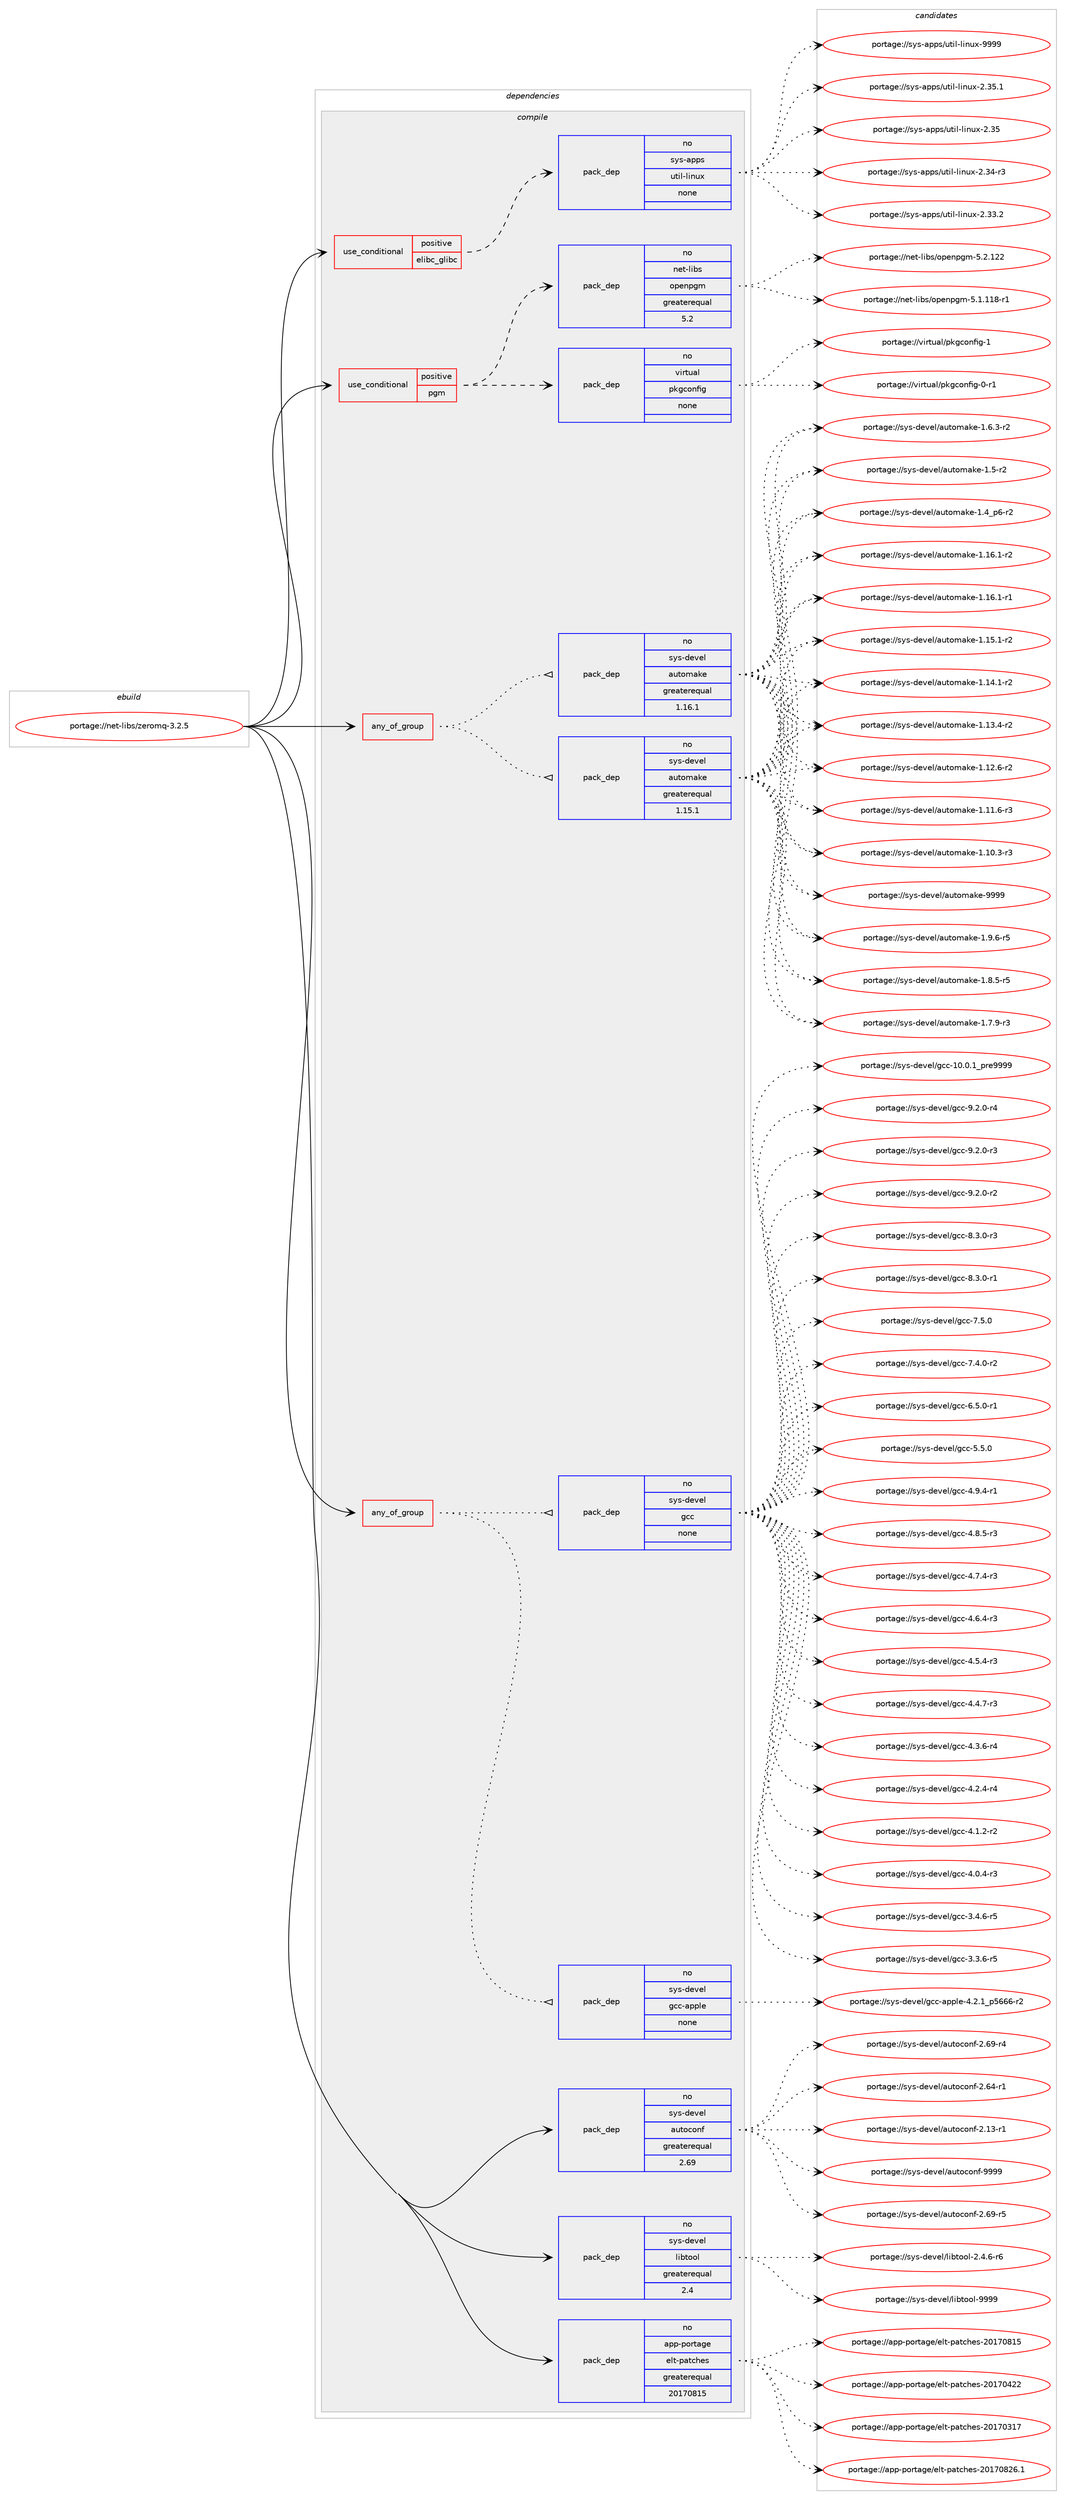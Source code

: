 digraph prolog {

# *************
# Graph options
# *************

newrank=true;
concentrate=true;
compound=true;
graph [rankdir=LR,fontname=Helvetica,fontsize=10,ranksep=1.5];#, ranksep=2.5, nodesep=0.2];
edge  [arrowhead=vee];
node  [fontname=Helvetica,fontsize=10];

# **********
# The ebuild
# **********

subgraph cluster_leftcol {
color=gray;
rank=same;
label=<<i>ebuild</i>>;
id [label="portage://net-libs/zeromq-3.2.5", color=red, width=4, href="../net-libs/zeromq-3.2.5.svg"];
}

# ****************
# The dependencies
# ****************

subgraph cluster_midcol {
color=gray;
label=<<i>dependencies</i>>;
subgraph cluster_compile {
fillcolor="#eeeeee";
style=filled;
label=<<i>compile</i>>;
subgraph any1419 {
dependency78064 [label=<<TABLE BORDER="0" CELLBORDER="1" CELLSPACING="0" CELLPADDING="4"><TR><TD CELLPADDING="10">any_of_group</TD></TR></TABLE>>, shape=none, color=red];subgraph pack60404 {
dependency78065 [label=<<TABLE BORDER="0" CELLBORDER="1" CELLSPACING="0" CELLPADDING="4" WIDTH="220"><TR><TD ROWSPAN="6" CELLPADDING="30">pack_dep</TD></TR><TR><TD WIDTH="110">no</TD></TR><TR><TD>sys-devel</TD></TR><TR><TD>automake</TD></TR><TR><TD>greaterequal</TD></TR><TR><TD>1.16.1</TD></TR></TABLE>>, shape=none, color=blue];
}
dependency78064:e -> dependency78065:w [weight=20,style="dotted",arrowhead="oinv"];
subgraph pack60405 {
dependency78066 [label=<<TABLE BORDER="0" CELLBORDER="1" CELLSPACING="0" CELLPADDING="4" WIDTH="220"><TR><TD ROWSPAN="6" CELLPADDING="30">pack_dep</TD></TR><TR><TD WIDTH="110">no</TD></TR><TR><TD>sys-devel</TD></TR><TR><TD>automake</TD></TR><TR><TD>greaterequal</TD></TR><TR><TD>1.15.1</TD></TR></TABLE>>, shape=none, color=blue];
}
dependency78064:e -> dependency78066:w [weight=20,style="dotted",arrowhead="oinv"];
}
id:e -> dependency78064:w [weight=20,style="solid",arrowhead="vee"];
subgraph any1420 {
dependency78067 [label=<<TABLE BORDER="0" CELLBORDER="1" CELLSPACING="0" CELLPADDING="4"><TR><TD CELLPADDING="10">any_of_group</TD></TR></TABLE>>, shape=none, color=red];subgraph pack60406 {
dependency78068 [label=<<TABLE BORDER="0" CELLBORDER="1" CELLSPACING="0" CELLPADDING="4" WIDTH="220"><TR><TD ROWSPAN="6" CELLPADDING="30">pack_dep</TD></TR><TR><TD WIDTH="110">no</TD></TR><TR><TD>sys-devel</TD></TR><TR><TD>gcc</TD></TR><TR><TD>none</TD></TR><TR><TD></TD></TR></TABLE>>, shape=none, color=blue];
}
dependency78067:e -> dependency78068:w [weight=20,style="dotted",arrowhead="oinv"];
subgraph pack60407 {
dependency78069 [label=<<TABLE BORDER="0" CELLBORDER="1" CELLSPACING="0" CELLPADDING="4" WIDTH="220"><TR><TD ROWSPAN="6" CELLPADDING="30">pack_dep</TD></TR><TR><TD WIDTH="110">no</TD></TR><TR><TD>sys-devel</TD></TR><TR><TD>gcc-apple</TD></TR><TR><TD>none</TD></TR><TR><TD></TD></TR></TABLE>>, shape=none, color=blue];
}
dependency78067:e -> dependency78069:w [weight=20,style="dotted",arrowhead="oinv"];
}
id:e -> dependency78067:w [weight=20,style="solid",arrowhead="vee"];
subgraph cond16175 {
dependency78070 [label=<<TABLE BORDER="0" CELLBORDER="1" CELLSPACING="0" CELLPADDING="4"><TR><TD ROWSPAN="3" CELLPADDING="10">use_conditional</TD></TR><TR><TD>positive</TD></TR><TR><TD>elibc_glibc</TD></TR></TABLE>>, shape=none, color=red];
subgraph pack60408 {
dependency78071 [label=<<TABLE BORDER="0" CELLBORDER="1" CELLSPACING="0" CELLPADDING="4" WIDTH="220"><TR><TD ROWSPAN="6" CELLPADDING="30">pack_dep</TD></TR><TR><TD WIDTH="110">no</TD></TR><TR><TD>sys-apps</TD></TR><TR><TD>util-linux</TD></TR><TR><TD>none</TD></TR><TR><TD></TD></TR></TABLE>>, shape=none, color=blue];
}
dependency78070:e -> dependency78071:w [weight=20,style="dashed",arrowhead="vee"];
}
id:e -> dependency78070:w [weight=20,style="solid",arrowhead="vee"];
subgraph cond16176 {
dependency78072 [label=<<TABLE BORDER="0" CELLBORDER="1" CELLSPACING="0" CELLPADDING="4"><TR><TD ROWSPAN="3" CELLPADDING="10">use_conditional</TD></TR><TR><TD>positive</TD></TR><TR><TD>pgm</TD></TR></TABLE>>, shape=none, color=red];
subgraph pack60409 {
dependency78073 [label=<<TABLE BORDER="0" CELLBORDER="1" CELLSPACING="0" CELLPADDING="4" WIDTH="220"><TR><TD ROWSPAN="6" CELLPADDING="30">pack_dep</TD></TR><TR><TD WIDTH="110">no</TD></TR><TR><TD>virtual</TD></TR><TR><TD>pkgconfig</TD></TR><TR><TD>none</TD></TR><TR><TD></TD></TR></TABLE>>, shape=none, color=blue];
}
dependency78072:e -> dependency78073:w [weight=20,style="dashed",arrowhead="vee"];
subgraph pack60410 {
dependency78074 [label=<<TABLE BORDER="0" CELLBORDER="1" CELLSPACING="0" CELLPADDING="4" WIDTH="220"><TR><TD ROWSPAN="6" CELLPADDING="30">pack_dep</TD></TR><TR><TD WIDTH="110">no</TD></TR><TR><TD>net-libs</TD></TR><TR><TD>openpgm</TD></TR><TR><TD>greaterequal</TD></TR><TR><TD>5.2</TD></TR></TABLE>>, shape=none, color=blue];
}
dependency78072:e -> dependency78074:w [weight=20,style="dashed",arrowhead="vee"];
}
id:e -> dependency78072:w [weight=20,style="solid",arrowhead="vee"];
subgraph pack60411 {
dependency78075 [label=<<TABLE BORDER="0" CELLBORDER="1" CELLSPACING="0" CELLPADDING="4" WIDTH="220"><TR><TD ROWSPAN="6" CELLPADDING="30">pack_dep</TD></TR><TR><TD WIDTH="110">no</TD></TR><TR><TD>app-portage</TD></TR><TR><TD>elt-patches</TD></TR><TR><TD>greaterequal</TD></TR><TR><TD>20170815</TD></TR></TABLE>>, shape=none, color=blue];
}
id:e -> dependency78075:w [weight=20,style="solid",arrowhead="vee"];
subgraph pack60412 {
dependency78076 [label=<<TABLE BORDER="0" CELLBORDER="1" CELLSPACING="0" CELLPADDING="4" WIDTH="220"><TR><TD ROWSPAN="6" CELLPADDING="30">pack_dep</TD></TR><TR><TD WIDTH="110">no</TD></TR><TR><TD>sys-devel</TD></TR><TR><TD>autoconf</TD></TR><TR><TD>greaterequal</TD></TR><TR><TD>2.69</TD></TR></TABLE>>, shape=none, color=blue];
}
id:e -> dependency78076:w [weight=20,style="solid",arrowhead="vee"];
subgraph pack60413 {
dependency78077 [label=<<TABLE BORDER="0" CELLBORDER="1" CELLSPACING="0" CELLPADDING="4" WIDTH="220"><TR><TD ROWSPAN="6" CELLPADDING="30">pack_dep</TD></TR><TR><TD WIDTH="110">no</TD></TR><TR><TD>sys-devel</TD></TR><TR><TD>libtool</TD></TR><TR><TD>greaterequal</TD></TR><TR><TD>2.4</TD></TR></TABLE>>, shape=none, color=blue];
}
id:e -> dependency78077:w [weight=20,style="solid",arrowhead="vee"];
}
subgraph cluster_compileandrun {
fillcolor="#eeeeee";
style=filled;
label=<<i>compile and run</i>>;
}
subgraph cluster_run {
fillcolor="#eeeeee";
style=filled;
label=<<i>run</i>>;
}
}

# **************
# The candidates
# **************

subgraph cluster_choices {
rank=same;
color=gray;
label=<<i>candidates</i>>;

subgraph choice60404 {
color=black;
nodesep=1;
choice115121115451001011181011084797117116111109971071014557575757 [label="portage://sys-devel/automake-9999", color=red, width=4,href="../sys-devel/automake-9999.svg"];
choice115121115451001011181011084797117116111109971071014549465746544511453 [label="portage://sys-devel/automake-1.9.6-r5", color=red, width=4,href="../sys-devel/automake-1.9.6-r5.svg"];
choice115121115451001011181011084797117116111109971071014549465646534511453 [label="portage://sys-devel/automake-1.8.5-r5", color=red, width=4,href="../sys-devel/automake-1.8.5-r5.svg"];
choice115121115451001011181011084797117116111109971071014549465546574511451 [label="portage://sys-devel/automake-1.7.9-r3", color=red, width=4,href="../sys-devel/automake-1.7.9-r3.svg"];
choice115121115451001011181011084797117116111109971071014549465446514511450 [label="portage://sys-devel/automake-1.6.3-r2", color=red, width=4,href="../sys-devel/automake-1.6.3-r2.svg"];
choice11512111545100101118101108479711711611110997107101454946534511450 [label="portage://sys-devel/automake-1.5-r2", color=red, width=4,href="../sys-devel/automake-1.5-r2.svg"];
choice115121115451001011181011084797117116111109971071014549465295112544511450 [label="portage://sys-devel/automake-1.4_p6-r2", color=red, width=4,href="../sys-devel/automake-1.4_p6-r2.svg"];
choice11512111545100101118101108479711711611110997107101454946495446494511450 [label="portage://sys-devel/automake-1.16.1-r2", color=red, width=4,href="../sys-devel/automake-1.16.1-r2.svg"];
choice11512111545100101118101108479711711611110997107101454946495446494511449 [label="portage://sys-devel/automake-1.16.1-r1", color=red, width=4,href="../sys-devel/automake-1.16.1-r1.svg"];
choice11512111545100101118101108479711711611110997107101454946495346494511450 [label="portage://sys-devel/automake-1.15.1-r2", color=red, width=4,href="../sys-devel/automake-1.15.1-r2.svg"];
choice11512111545100101118101108479711711611110997107101454946495246494511450 [label="portage://sys-devel/automake-1.14.1-r2", color=red, width=4,href="../sys-devel/automake-1.14.1-r2.svg"];
choice11512111545100101118101108479711711611110997107101454946495146524511450 [label="portage://sys-devel/automake-1.13.4-r2", color=red, width=4,href="../sys-devel/automake-1.13.4-r2.svg"];
choice11512111545100101118101108479711711611110997107101454946495046544511450 [label="portage://sys-devel/automake-1.12.6-r2", color=red, width=4,href="../sys-devel/automake-1.12.6-r2.svg"];
choice11512111545100101118101108479711711611110997107101454946494946544511451 [label="portage://sys-devel/automake-1.11.6-r3", color=red, width=4,href="../sys-devel/automake-1.11.6-r3.svg"];
choice11512111545100101118101108479711711611110997107101454946494846514511451 [label="portage://sys-devel/automake-1.10.3-r3", color=red, width=4,href="../sys-devel/automake-1.10.3-r3.svg"];
dependency78065:e -> choice115121115451001011181011084797117116111109971071014557575757:w [style=dotted,weight="100"];
dependency78065:e -> choice115121115451001011181011084797117116111109971071014549465746544511453:w [style=dotted,weight="100"];
dependency78065:e -> choice115121115451001011181011084797117116111109971071014549465646534511453:w [style=dotted,weight="100"];
dependency78065:e -> choice115121115451001011181011084797117116111109971071014549465546574511451:w [style=dotted,weight="100"];
dependency78065:e -> choice115121115451001011181011084797117116111109971071014549465446514511450:w [style=dotted,weight="100"];
dependency78065:e -> choice11512111545100101118101108479711711611110997107101454946534511450:w [style=dotted,weight="100"];
dependency78065:e -> choice115121115451001011181011084797117116111109971071014549465295112544511450:w [style=dotted,weight="100"];
dependency78065:e -> choice11512111545100101118101108479711711611110997107101454946495446494511450:w [style=dotted,weight="100"];
dependency78065:e -> choice11512111545100101118101108479711711611110997107101454946495446494511449:w [style=dotted,weight="100"];
dependency78065:e -> choice11512111545100101118101108479711711611110997107101454946495346494511450:w [style=dotted,weight="100"];
dependency78065:e -> choice11512111545100101118101108479711711611110997107101454946495246494511450:w [style=dotted,weight="100"];
dependency78065:e -> choice11512111545100101118101108479711711611110997107101454946495146524511450:w [style=dotted,weight="100"];
dependency78065:e -> choice11512111545100101118101108479711711611110997107101454946495046544511450:w [style=dotted,weight="100"];
dependency78065:e -> choice11512111545100101118101108479711711611110997107101454946494946544511451:w [style=dotted,weight="100"];
dependency78065:e -> choice11512111545100101118101108479711711611110997107101454946494846514511451:w [style=dotted,weight="100"];
}
subgraph choice60405 {
color=black;
nodesep=1;
choice115121115451001011181011084797117116111109971071014557575757 [label="portage://sys-devel/automake-9999", color=red, width=4,href="../sys-devel/automake-9999.svg"];
choice115121115451001011181011084797117116111109971071014549465746544511453 [label="portage://sys-devel/automake-1.9.6-r5", color=red, width=4,href="../sys-devel/automake-1.9.6-r5.svg"];
choice115121115451001011181011084797117116111109971071014549465646534511453 [label="portage://sys-devel/automake-1.8.5-r5", color=red, width=4,href="../sys-devel/automake-1.8.5-r5.svg"];
choice115121115451001011181011084797117116111109971071014549465546574511451 [label="portage://sys-devel/automake-1.7.9-r3", color=red, width=4,href="../sys-devel/automake-1.7.9-r3.svg"];
choice115121115451001011181011084797117116111109971071014549465446514511450 [label="portage://sys-devel/automake-1.6.3-r2", color=red, width=4,href="../sys-devel/automake-1.6.3-r2.svg"];
choice11512111545100101118101108479711711611110997107101454946534511450 [label="portage://sys-devel/automake-1.5-r2", color=red, width=4,href="../sys-devel/automake-1.5-r2.svg"];
choice115121115451001011181011084797117116111109971071014549465295112544511450 [label="portage://sys-devel/automake-1.4_p6-r2", color=red, width=4,href="../sys-devel/automake-1.4_p6-r2.svg"];
choice11512111545100101118101108479711711611110997107101454946495446494511450 [label="portage://sys-devel/automake-1.16.1-r2", color=red, width=4,href="../sys-devel/automake-1.16.1-r2.svg"];
choice11512111545100101118101108479711711611110997107101454946495446494511449 [label="portage://sys-devel/automake-1.16.1-r1", color=red, width=4,href="../sys-devel/automake-1.16.1-r1.svg"];
choice11512111545100101118101108479711711611110997107101454946495346494511450 [label="portage://sys-devel/automake-1.15.1-r2", color=red, width=4,href="../sys-devel/automake-1.15.1-r2.svg"];
choice11512111545100101118101108479711711611110997107101454946495246494511450 [label="portage://sys-devel/automake-1.14.1-r2", color=red, width=4,href="../sys-devel/automake-1.14.1-r2.svg"];
choice11512111545100101118101108479711711611110997107101454946495146524511450 [label="portage://sys-devel/automake-1.13.4-r2", color=red, width=4,href="../sys-devel/automake-1.13.4-r2.svg"];
choice11512111545100101118101108479711711611110997107101454946495046544511450 [label="portage://sys-devel/automake-1.12.6-r2", color=red, width=4,href="../sys-devel/automake-1.12.6-r2.svg"];
choice11512111545100101118101108479711711611110997107101454946494946544511451 [label="portage://sys-devel/automake-1.11.6-r3", color=red, width=4,href="../sys-devel/automake-1.11.6-r3.svg"];
choice11512111545100101118101108479711711611110997107101454946494846514511451 [label="portage://sys-devel/automake-1.10.3-r3", color=red, width=4,href="../sys-devel/automake-1.10.3-r3.svg"];
dependency78066:e -> choice115121115451001011181011084797117116111109971071014557575757:w [style=dotted,weight="100"];
dependency78066:e -> choice115121115451001011181011084797117116111109971071014549465746544511453:w [style=dotted,weight="100"];
dependency78066:e -> choice115121115451001011181011084797117116111109971071014549465646534511453:w [style=dotted,weight="100"];
dependency78066:e -> choice115121115451001011181011084797117116111109971071014549465546574511451:w [style=dotted,weight="100"];
dependency78066:e -> choice115121115451001011181011084797117116111109971071014549465446514511450:w [style=dotted,weight="100"];
dependency78066:e -> choice11512111545100101118101108479711711611110997107101454946534511450:w [style=dotted,weight="100"];
dependency78066:e -> choice115121115451001011181011084797117116111109971071014549465295112544511450:w [style=dotted,weight="100"];
dependency78066:e -> choice11512111545100101118101108479711711611110997107101454946495446494511450:w [style=dotted,weight="100"];
dependency78066:e -> choice11512111545100101118101108479711711611110997107101454946495446494511449:w [style=dotted,weight="100"];
dependency78066:e -> choice11512111545100101118101108479711711611110997107101454946495346494511450:w [style=dotted,weight="100"];
dependency78066:e -> choice11512111545100101118101108479711711611110997107101454946495246494511450:w [style=dotted,weight="100"];
dependency78066:e -> choice11512111545100101118101108479711711611110997107101454946495146524511450:w [style=dotted,weight="100"];
dependency78066:e -> choice11512111545100101118101108479711711611110997107101454946495046544511450:w [style=dotted,weight="100"];
dependency78066:e -> choice11512111545100101118101108479711711611110997107101454946494946544511451:w [style=dotted,weight="100"];
dependency78066:e -> choice11512111545100101118101108479711711611110997107101454946494846514511451:w [style=dotted,weight="100"];
}
subgraph choice60406 {
color=black;
nodesep=1;
choice115121115451001011181011084710399994557465046484511452 [label="portage://sys-devel/gcc-9.2.0-r4", color=red, width=4,href="../sys-devel/gcc-9.2.0-r4.svg"];
choice115121115451001011181011084710399994557465046484511451 [label="portage://sys-devel/gcc-9.2.0-r3", color=red, width=4,href="../sys-devel/gcc-9.2.0-r3.svg"];
choice115121115451001011181011084710399994557465046484511450 [label="portage://sys-devel/gcc-9.2.0-r2", color=red, width=4,href="../sys-devel/gcc-9.2.0-r2.svg"];
choice115121115451001011181011084710399994556465146484511451 [label="portage://sys-devel/gcc-8.3.0-r3", color=red, width=4,href="../sys-devel/gcc-8.3.0-r3.svg"];
choice115121115451001011181011084710399994556465146484511449 [label="portage://sys-devel/gcc-8.3.0-r1", color=red, width=4,href="../sys-devel/gcc-8.3.0-r1.svg"];
choice11512111545100101118101108471039999455546534648 [label="portage://sys-devel/gcc-7.5.0", color=red, width=4,href="../sys-devel/gcc-7.5.0.svg"];
choice115121115451001011181011084710399994555465246484511450 [label="portage://sys-devel/gcc-7.4.0-r2", color=red, width=4,href="../sys-devel/gcc-7.4.0-r2.svg"];
choice115121115451001011181011084710399994554465346484511449 [label="portage://sys-devel/gcc-6.5.0-r1", color=red, width=4,href="../sys-devel/gcc-6.5.0-r1.svg"];
choice11512111545100101118101108471039999455346534648 [label="portage://sys-devel/gcc-5.5.0", color=red, width=4,href="../sys-devel/gcc-5.5.0.svg"];
choice115121115451001011181011084710399994552465746524511449 [label="portage://sys-devel/gcc-4.9.4-r1", color=red, width=4,href="../sys-devel/gcc-4.9.4-r1.svg"];
choice115121115451001011181011084710399994552465646534511451 [label="portage://sys-devel/gcc-4.8.5-r3", color=red, width=4,href="../sys-devel/gcc-4.8.5-r3.svg"];
choice115121115451001011181011084710399994552465546524511451 [label="portage://sys-devel/gcc-4.7.4-r3", color=red, width=4,href="../sys-devel/gcc-4.7.4-r3.svg"];
choice115121115451001011181011084710399994552465446524511451 [label="portage://sys-devel/gcc-4.6.4-r3", color=red, width=4,href="../sys-devel/gcc-4.6.4-r3.svg"];
choice115121115451001011181011084710399994552465346524511451 [label="portage://sys-devel/gcc-4.5.4-r3", color=red, width=4,href="../sys-devel/gcc-4.5.4-r3.svg"];
choice115121115451001011181011084710399994552465246554511451 [label="portage://sys-devel/gcc-4.4.7-r3", color=red, width=4,href="../sys-devel/gcc-4.4.7-r3.svg"];
choice115121115451001011181011084710399994552465146544511452 [label="portage://sys-devel/gcc-4.3.6-r4", color=red, width=4,href="../sys-devel/gcc-4.3.6-r4.svg"];
choice115121115451001011181011084710399994552465046524511452 [label="portage://sys-devel/gcc-4.2.4-r4", color=red, width=4,href="../sys-devel/gcc-4.2.4-r4.svg"];
choice115121115451001011181011084710399994552464946504511450 [label="portage://sys-devel/gcc-4.1.2-r2", color=red, width=4,href="../sys-devel/gcc-4.1.2-r2.svg"];
choice115121115451001011181011084710399994552464846524511451 [label="portage://sys-devel/gcc-4.0.4-r3", color=red, width=4,href="../sys-devel/gcc-4.0.4-r3.svg"];
choice115121115451001011181011084710399994551465246544511453 [label="portage://sys-devel/gcc-3.4.6-r5", color=red, width=4,href="../sys-devel/gcc-3.4.6-r5.svg"];
choice115121115451001011181011084710399994551465146544511453 [label="portage://sys-devel/gcc-3.3.6-r5", color=red, width=4,href="../sys-devel/gcc-3.3.6-r5.svg"];
choice11512111545100101118101108471039999454948464846499511211410157575757 [label="portage://sys-devel/gcc-10.0.1_pre9999", color=red, width=4,href="../sys-devel/gcc-10.0.1_pre9999.svg"];
dependency78068:e -> choice115121115451001011181011084710399994557465046484511452:w [style=dotted,weight="100"];
dependency78068:e -> choice115121115451001011181011084710399994557465046484511451:w [style=dotted,weight="100"];
dependency78068:e -> choice115121115451001011181011084710399994557465046484511450:w [style=dotted,weight="100"];
dependency78068:e -> choice115121115451001011181011084710399994556465146484511451:w [style=dotted,weight="100"];
dependency78068:e -> choice115121115451001011181011084710399994556465146484511449:w [style=dotted,weight="100"];
dependency78068:e -> choice11512111545100101118101108471039999455546534648:w [style=dotted,weight="100"];
dependency78068:e -> choice115121115451001011181011084710399994555465246484511450:w [style=dotted,weight="100"];
dependency78068:e -> choice115121115451001011181011084710399994554465346484511449:w [style=dotted,weight="100"];
dependency78068:e -> choice11512111545100101118101108471039999455346534648:w [style=dotted,weight="100"];
dependency78068:e -> choice115121115451001011181011084710399994552465746524511449:w [style=dotted,weight="100"];
dependency78068:e -> choice115121115451001011181011084710399994552465646534511451:w [style=dotted,weight="100"];
dependency78068:e -> choice115121115451001011181011084710399994552465546524511451:w [style=dotted,weight="100"];
dependency78068:e -> choice115121115451001011181011084710399994552465446524511451:w [style=dotted,weight="100"];
dependency78068:e -> choice115121115451001011181011084710399994552465346524511451:w [style=dotted,weight="100"];
dependency78068:e -> choice115121115451001011181011084710399994552465246554511451:w [style=dotted,weight="100"];
dependency78068:e -> choice115121115451001011181011084710399994552465146544511452:w [style=dotted,weight="100"];
dependency78068:e -> choice115121115451001011181011084710399994552465046524511452:w [style=dotted,weight="100"];
dependency78068:e -> choice115121115451001011181011084710399994552464946504511450:w [style=dotted,weight="100"];
dependency78068:e -> choice115121115451001011181011084710399994552464846524511451:w [style=dotted,weight="100"];
dependency78068:e -> choice115121115451001011181011084710399994551465246544511453:w [style=dotted,weight="100"];
dependency78068:e -> choice115121115451001011181011084710399994551465146544511453:w [style=dotted,weight="100"];
dependency78068:e -> choice11512111545100101118101108471039999454948464846499511211410157575757:w [style=dotted,weight="100"];
}
subgraph choice60407 {
color=black;
nodesep=1;
choice11512111545100101118101108471039999459711211210810145524650464995112535454544511450 [label="portage://sys-devel/gcc-apple-4.2.1_p5666-r2", color=red, width=4,href="../sys-devel/gcc-apple-4.2.1_p5666-r2.svg"];
dependency78069:e -> choice11512111545100101118101108471039999459711211210810145524650464995112535454544511450:w [style=dotted,weight="100"];
}
subgraph choice60408 {
color=black;
nodesep=1;
choice115121115459711211211547117116105108451081051101171204557575757 [label="portage://sys-apps/util-linux-9999", color=red, width=4,href="../sys-apps/util-linux-9999.svg"];
choice1151211154597112112115471171161051084510810511011712045504651534649 [label="portage://sys-apps/util-linux-2.35.1", color=red, width=4,href="../sys-apps/util-linux-2.35.1.svg"];
choice115121115459711211211547117116105108451081051101171204550465153 [label="portage://sys-apps/util-linux-2.35", color=red, width=4,href="../sys-apps/util-linux-2.35.svg"];
choice1151211154597112112115471171161051084510810511011712045504651524511451 [label="portage://sys-apps/util-linux-2.34-r3", color=red, width=4,href="../sys-apps/util-linux-2.34-r3.svg"];
choice1151211154597112112115471171161051084510810511011712045504651514650 [label="portage://sys-apps/util-linux-2.33.2", color=red, width=4,href="../sys-apps/util-linux-2.33.2.svg"];
dependency78071:e -> choice115121115459711211211547117116105108451081051101171204557575757:w [style=dotted,weight="100"];
dependency78071:e -> choice1151211154597112112115471171161051084510810511011712045504651534649:w [style=dotted,weight="100"];
dependency78071:e -> choice115121115459711211211547117116105108451081051101171204550465153:w [style=dotted,weight="100"];
dependency78071:e -> choice1151211154597112112115471171161051084510810511011712045504651524511451:w [style=dotted,weight="100"];
dependency78071:e -> choice1151211154597112112115471171161051084510810511011712045504651514650:w [style=dotted,weight="100"];
}
subgraph choice60409 {
color=black;
nodesep=1;
choice1181051141161179710847112107103991111101021051034549 [label="portage://virtual/pkgconfig-1", color=red, width=4,href="../virtual/pkgconfig-1.svg"];
choice11810511411611797108471121071039911111010210510345484511449 [label="portage://virtual/pkgconfig-0-r1", color=red, width=4,href="../virtual/pkgconfig-0-r1.svg"];
dependency78073:e -> choice1181051141161179710847112107103991111101021051034549:w [style=dotted,weight="100"];
dependency78073:e -> choice11810511411611797108471121071039911111010210510345484511449:w [style=dotted,weight="100"];
}
subgraph choice60410 {
color=black;
nodesep=1;
choice1101011164510810598115471111121011101121031094553465046495050 [label="portage://net-libs/openpgm-5.2.122", color=red, width=4,href="../net-libs/openpgm-5.2.122.svg"];
choice11010111645108105981154711111210111011210310945534649464949564511449 [label="portage://net-libs/openpgm-5.1.118-r1", color=red, width=4,href="../net-libs/openpgm-5.1.118-r1.svg"];
dependency78074:e -> choice1101011164510810598115471111121011101121031094553465046495050:w [style=dotted,weight="100"];
dependency78074:e -> choice11010111645108105981154711111210111011210310945534649464949564511449:w [style=dotted,weight="100"];
}
subgraph choice60411 {
color=black;
nodesep=1;
choice971121124511211111411697103101471011081164511297116991041011154550484955485650544649 [label="portage://app-portage/elt-patches-20170826.1", color=red, width=4,href="../app-portage/elt-patches-20170826.1.svg"];
choice97112112451121111141169710310147101108116451129711699104101115455048495548564953 [label="portage://app-portage/elt-patches-20170815", color=red, width=4,href="../app-portage/elt-patches-20170815.svg"];
choice97112112451121111141169710310147101108116451129711699104101115455048495548525050 [label="portage://app-portage/elt-patches-20170422", color=red, width=4,href="../app-portage/elt-patches-20170422.svg"];
choice97112112451121111141169710310147101108116451129711699104101115455048495548514955 [label="portage://app-portage/elt-patches-20170317", color=red, width=4,href="../app-portage/elt-patches-20170317.svg"];
dependency78075:e -> choice971121124511211111411697103101471011081164511297116991041011154550484955485650544649:w [style=dotted,weight="100"];
dependency78075:e -> choice97112112451121111141169710310147101108116451129711699104101115455048495548564953:w [style=dotted,weight="100"];
dependency78075:e -> choice97112112451121111141169710310147101108116451129711699104101115455048495548525050:w [style=dotted,weight="100"];
dependency78075:e -> choice97112112451121111141169710310147101108116451129711699104101115455048495548514955:w [style=dotted,weight="100"];
}
subgraph choice60412 {
color=black;
nodesep=1;
choice115121115451001011181011084797117116111991111101024557575757 [label="portage://sys-devel/autoconf-9999", color=red, width=4,href="../sys-devel/autoconf-9999.svg"];
choice1151211154510010111810110847971171161119911111010245504654574511453 [label="portage://sys-devel/autoconf-2.69-r5", color=red, width=4,href="../sys-devel/autoconf-2.69-r5.svg"];
choice1151211154510010111810110847971171161119911111010245504654574511452 [label="portage://sys-devel/autoconf-2.69-r4", color=red, width=4,href="../sys-devel/autoconf-2.69-r4.svg"];
choice1151211154510010111810110847971171161119911111010245504654524511449 [label="portage://sys-devel/autoconf-2.64-r1", color=red, width=4,href="../sys-devel/autoconf-2.64-r1.svg"];
choice1151211154510010111810110847971171161119911111010245504649514511449 [label="portage://sys-devel/autoconf-2.13-r1", color=red, width=4,href="../sys-devel/autoconf-2.13-r1.svg"];
dependency78076:e -> choice115121115451001011181011084797117116111991111101024557575757:w [style=dotted,weight="100"];
dependency78076:e -> choice1151211154510010111810110847971171161119911111010245504654574511453:w [style=dotted,weight="100"];
dependency78076:e -> choice1151211154510010111810110847971171161119911111010245504654574511452:w [style=dotted,weight="100"];
dependency78076:e -> choice1151211154510010111810110847971171161119911111010245504654524511449:w [style=dotted,weight="100"];
dependency78076:e -> choice1151211154510010111810110847971171161119911111010245504649514511449:w [style=dotted,weight="100"];
}
subgraph choice60413 {
color=black;
nodesep=1;
choice1151211154510010111810110847108105981161111111084557575757 [label="portage://sys-devel/libtool-9999", color=red, width=4,href="../sys-devel/libtool-9999.svg"];
choice1151211154510010111810110847108105981161111111084550465246544511454 [label="portage://sys-devel/libtool-2.4.6-r6", color=red, width=4,href="../sys-devel/libtool-2.4.6-r6.svg"];
dependency78077:e -> choice1151211154510010111810110847108105981161111111084557575757:w [style=dotted,weight="100"];
dependency78077:e -> choice1151211154510010111810110847108105981161111111084550465246544511454:w [style=dotted,weight="100"];
}
}

}

